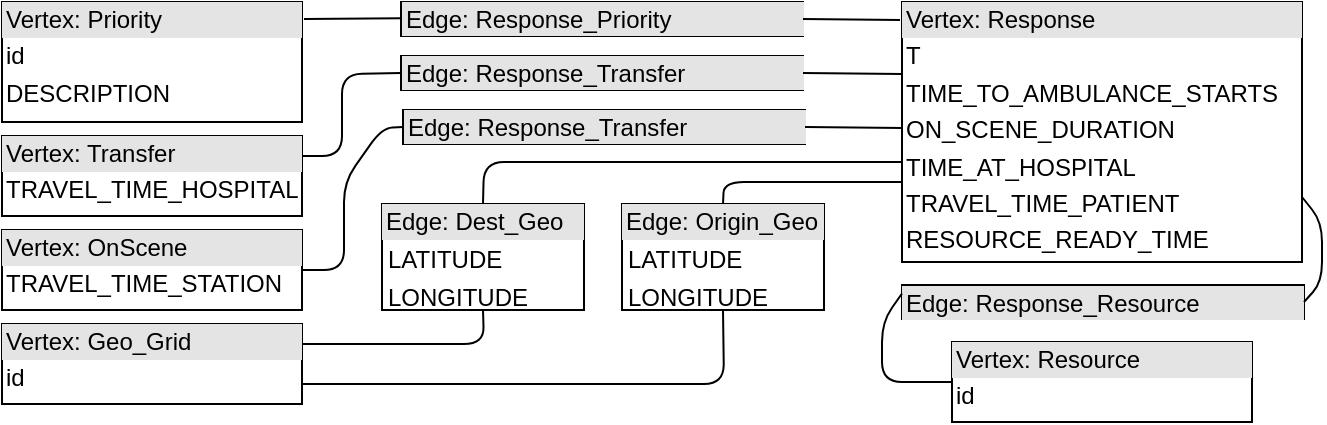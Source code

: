 <mxfile version="12.3.2" type="device" pages="1"><diagram id="NwQjBXzm_egFfH6iz95A" name="Page-1"><mxGraphModel dx="1102" dy="584" grid="1" gridSize="10" guides="1" tooltips="1" connect="1" arrows="1" fold="1" page="1" pageScale="1" pageWidth="850" pageHeight="1100" math="0" shadow="0"><root><mxCell id="0"/><mxCell id="1" parent="0"/><mxCell id="B0YwN70ELpUT9z8plQD4-1" value="&lt;div style=&quot;box-sizing: border-box ; width: 100% ; background: #e4e4e4 ; padding: 2px&quot;&gt;Vertex: Response&lt;/div&gt;&lt;table style=&quot;width: 100% ; font-size: 1em&quot; cellpadding=&quot;2&quot; cellspacing=&quot;0&quot;&gt;&lt;tbody&gt;&lt;tr&gt;&lt;td&gt;T&lt;/td&gt;&lt;/tr&gt;&lt;tr&gt;&lt;td&gt;TIME_TO_AMBULANCE_STARTS&lt;/td&gt;&lt;/tr&gt;&lt;tr&gt;&lt;td&gt;ON_SCENE_DURATION&lt;/td&gt;&lt;/tr&gt;&lt;tr&gt;&lt;td&gt;TIME_AT_HOSPITAL&lt;/td&gt;&lt;/tr&gt;&lt;tr&gt;&lt;td&gt;TRAVEL_TIME_PATIENT&lt;/td&gt;&lt;/tr&gt;&lt;tr&gt;&lt;td&gt;RESOURCE_READY_TIME&lt;/td&gt;&lt;/tr&gt;&lt;/tbody&gt;&lt;/table&gt;" style="verticalAlign=top;align=left;overflow=fill;html=1;" parent="1" vertex="1"><mxGeometry x="550" y="30" width="200" height="130" as="geometry"/></mxCell><mxCell id="B0YwN70ELpUT9z8plQD4-2" value="&lt;div style=&quot;box-sizing: border-box ; width: 100% ; background: #e4e4e4 ; padding: 2px&quot;&gt;Vertex: Priority&lt;/div&gt;&lt;table style=&quot;width: 100% ; font-size: 1em&quot; cellpadding=&quot;2&quot; cellspacing=&quot;0&quot;&gt;&lt;tbody&gt;&lt;tr&gt;&lt;td&gt;id&lt;/td&gt;&lt;/tr&gt;&lt;tr&gt;&lt;td&gt;DESCRIPTION&lt;/td&gt;&lt;/tr&gt;&lt;/tbody&gt;&lt;/table&gt;" style="verticalAlign=top;align=left;overflow=fill;html=1;" parent="1" vertex="1"><mxGeometry x="100" y="30" width="150" height="60" as="geometry"/></mxCell><mxCell id="B0YwN70ELpUT9z8plQD4-3" value="&lt;div style=&quot;box-sizing: border-box ; width: 100% ; background: #e4e4e4 ; padding: 2px&quot;&gt;Vertex: Transfer&lt;/div&gt;&lt;table style=&quot;width: 100% ; font-size: 1em&quot; cellpadding=&quot;2&quot; cellspacing=&quot;0&quot;&gt;&lt;tbody&gt;&lt;tr&gt;&lt;td&gt;TRAVEL_TIME_HOSPITAL&lt;/td&gt;&lt;/tr&gt;&lt;tr&gt;&lt;td&gt;&lt;/td&gt;&lt;/tr&gt;&lt;/tbody&gt;&lt;/table&gt;" style="verticalAlign=top;align=left;overflow=fill;html=1;" parent="1" vertex="1"><mxGeometry x="100" y="97" width="150" height="40" as="geometry"/></mxCell><mxCell id="B0YwN70ELpUT9z8plQD4-4" value="&lt;div style=&quot;box-sizing: border-box ; width: 100% ; background: #e4e4e4 ; padding: 2px&quot;&gt;Vertex: Resource&lt;/div&gt;&lt;table style=&quot;width: 100% ; font-size: 1em&quot; cellpadding=&quot;2&quot; cellspacing=&quot;0&quot;&gt;&lt;tbody&gt;&lt;tr&gt;&lt;td&gt;id&lt;/td&gt;&lt;/tr&gt;&lt;tr&gt;&lt;td&gt;&lt;/td&gt;&lt;/tr&gt;&lt;/tbody&gt;&lt;/table&gt;" style="verticalAlign=top;align=left;overflow=fill;html=1;" parent="1" vertex="1"><mxGeometry x="575" y="200" width="150" height="40" as="geometry"/></mxCell><mxCell id="B0YwN70ELpUT9z8plQD4-5" value="&lt;div style=&quot;box-sizing: border-box ; width: 100% ; background: #e4e4e4 ; padding: 2px&quot;&gt;Edge: Response_Priority&lt;/div&gt;&lt;table style=&quot;width: 100% ; font-size: 1em&quot; cellpadding=&quot;2&quot; cellspacing=&quot;0&quot;&gt;&lt;tbody&gt;&lt;/tbody&gt;&lt;/table&gt;" style="verticalAlign=top;align=left;overflow=fill;html=1;" parent="1" vertex="1"><mxGeometry x="299.5" y="30" width="201" height="17" as="geometry"/></mxCell><mxCell id="B0YwN70ELpUT9z8plQD4-6" value="&lt;div style=&quot;box-sizing: border-box ; width: 100% ; background: #e4e4e4 ; padding: 2px&quot;&gt;Edge: Response_Transfer&lt;/div&gt;&lt;table style=&quot;width: 100% ; font-size: 1em&quot; cellpadding=&quot;2&quot; cellspacing=&quot;0&quot;&gt;&lt;tbody&gt;&lt;/tbody&gt;&lt;/table&gt;" style="verticalAlign=top;align=left;overflow=fill;html=1;" parent="1" vertex="1"><mxGeometry x="299.5" y="57" width="201" height="17" as="geometry"/></mxCell><mxCell id="B0YwN70ELpUT9z8plQD4-7" value="&lt;div style=&quot;box-sizing: border-box ; width: 100% ; background: #e4e4e4 ; padding: 2px&quot;&gt;Edge: Response_Resource&lt;/div&gt;&lt;table style=&quot;width: 100% ; font-size: 1em&quot; cellpadding=&quot;2&quot; cellspacing=&quot;0&quot;&gt;&lt;tbody&gt;&lt;/tbody&gt;&lt;/table&gt;" style="verticalAlign=top;align=left;overflow=fill;html=1;" parent="1" vertex="1"><mxGeometry x="550" y="171.5" width="201" height="17" as="geometry"/></mxCell><mxCell id="B0YwN70ELpUT9z8plQD4-9" value="" style="endArrow=none;html=1;entryX=1;entryY=0.5;entryDx=0;entryDy=0;" parent="1" target="B0YwN70ELpUT9z8plQD4-5" edge="1"><mxGeometry width="50" height="50" relative="1" as="geometry"><mxPoint x="549" y="39" as="sourcePoint"/><mxPoint x="240" y="-211" as="targetPoint"/></mxGeometry></mxCell><mxCell id="B0YwN70ELpUT9z8plQD4-11" value="" style="endArrow=none;html=1;entryX=1;entryY=0.5;entryDx=0;entryDy=0;exitX=0;exitY=0.102;exitDx=0;exitDy=0;exitPerimeter=0;" parent="1" edge="1"><mxGeometry width="50" height="50" relative="1" as="geometry"><mxPoint x="300" y="38.074" as="sourcePoint"/><mxPoint x="251" y="38.5" as="targetPoint"/></mxGeometry></mxCell><mxCell id="B0YwN70ELpUT9z8plQD4-12" value="" style="endArrow=none;html=1;entryX=1;entryY=0.25;entryDx=0;entryDy=0;exitX=0;exitY=0.5;exitDx=0;exitDy=0;" parent="1" source="B0YwN70ELpUT9z8plQD4-6" target="B0YwN70ELpUT9z8plQD4-3" edge="1"><mxGeometry width="50" height="50" relative="1" as="geometry"><mxPoint x="299" y="80" as="sourcePoint"/><mxPoint x="250" y="123.5" as="targetPoint"/><Array as="points"><mxPoint x="270" y="66"/><mxPoint x="270" y="107"/></Array></mxGeometry></mxCell><mxCell id="B0YwN70ELpUT9z8plQD4-13" value="" style="endArrow=none;html=1;entryX=1;entryY=0.5;entryDx=0;entryDy=0;" parent="1" target="B0YwN70ELpUT9z8plQD4-6" edge="1"><mxGeometry width="50" height="50" relative="1" as="geometry"><mxPoint x="550" y="66" as="sourcePoint"/><mxPoint x="500.5" y="123" as="targetPoint"/><Array as="points"/></mxGeometry></mxCell><mxCell id="B0YwN70ELpUT9z8plQD4-14" value="" style="endArrow=none;html=1;entryX=1;entryY=0.5;entryDx=0;entryDy=0;exitX=1;exitY=0.75;exitDx=0;exitDy=0;" parent="1" source="B0YwN70ELpUT9z8plQD4-1" target="B0YwN70ELpUT9z8plQD4-7" edge="1"><mxGeometry width="50" height="50" relative="1" as="geometry"><mxPoint x="550" y="97" as="sourcePoint"/><mxPoint x="501" y="197.5" as="targetPoint"/><Array as="points"><mxPoint x="760" y="140"/><mxPoint x="760" y="170"/></Array></mxGeometry></mxCell><mxCell id="B0YwN70ELpUT9z8plQD4-15" value="" style="endArrow=none;html=1;entryX=0;entryY=0.5;entryDx=0;entryDy=0;exitX=0;exitY=0.25;exitDx=0;exitDy=0;" parent="1" source="B0YwN70ELpUT9z8plQD4-7" target="B0YwN70ELpUT9z8plQD4-4" edge="1"><mxGeometry width="50" height="50" relative="1" as="geometry"><mxPoint x="299" y="110" as="sourcePoint"/><mxPoint x="250" y="197.5" as="targetPoint"/><Array as="points"><mxPoint x="540" y="190"/><mxPoint x="540" y="220"/></Array></mxGeometry></mxCell><mxCell id="sWbEsTFLfwnGhe7P-afi-1" value="&lt;div style=&quot;box-sizing: border-box ; width: 100% ; background: #e4e4e4 ; padding: 2px&quot;&gt;Edge: Origin_Geo&lt;/div&gt;&lt;table&gt;&lt;tbody&gt;&lt;tr&gt;&lt;td&gt;LATITUDE&lt;/td&gt;&lt;/tr&gt;&lt;tr&gt;&lt;td&gt;LONGITUDE&lt;/td&gt;&lt;/tr&gt;&lt;/tbody&gt;&lt;/table&gt;&lt;table style=&quot;width: 100% ; font-size: 1em&quot; cellpadding=&quot;2&quot; cellspacing=&quot;0&quot;&gt;&lt;tbody&gt;&lt;/tbody&gt;&lt;/table&gt;" style="verticalAlign=top;align=left;overflow=fill;html=1;" parent="1" vertex="1"><mxGeometry x="410" y="131" width="101" height="53" as="geometry"/></mxCell><mxCell id="sWbEsTFLfwnGhe7P-afi-2" value="&lt;div style=&quot;box-sizing: border-box ; width: 100% ; background: #e4e4e4 ; padding: 2px&quot;&gt;Edge: Dest_Geo&lt;/div&gt;&lt;table&gt;&lt;tbody&gt;&lt;tr&gt;&lt;td&gt;LATITUDE&lt;/td&gt;&lt;/tr&gt;&lt;tr&gt;&lt;td&gt;LONGITUDE&lt;/td&gt;&lt;/tr&gt;&lt;/tbody&gt;&lt;/table&gt;&lt;table style=&quot;width: 100% ; font-size: 1em&quot; cellpadding=&quot;2&quot; cellspacing=&quot;0&quot;&gt;&lt;tbody&gt;&lt;/tbody&gt;&lt;/table&gt;" style="verticalAlign=top;align=left;overflow=fill;html=1;" parent="1" vertex="1"><mxGeometry x="290" y="131" width="101" height="53" as="geometry"/></mxCell><mxCell id="sWbEsTFLfwnGhe7P-afi-3" value="&lt;div style=&quot;box-sizing: border-box ; width: 100% ; background: #e4e4e4 ; padding: 2px&quot;&gt;Vertex: Geo_Grid&lt;/div&gt;&lt;table style=&quot;width: 100% ; font-size: 1em&quot; cellpadding=&quot;2&quot; cellspacing=&quot;0&quot;&gt;&lt;tbody&gt;&lt;tr&gt;&lt;td&gt;id&lt;/td&gt;&lt;/tr&gt;&lt;tr&gt;&lt;td&gt;&lt;/td&gt;&lt;/tr&gt;&lt;/tbody&gt;&lt;/table&gt;" style="verticalAlign=top;align=left;overflow=fill;html=1;" parent="1" vertex="1"><mxGeometry x="100" y="191" width="150" height="40" as="geometry"/></mxCell><mxCell id="sWbEsTFLfwnGhe7P-afi-5" value="" style="endArrow=none;html=1;entryX=0.5;entryY=0;entryDx=0;entryDy=0;" parent="1" target="sWbEsTFLfwnGhe7P-afi-2" edge="1"><mxGeometry width="50" height="50" relative="1" as="geometry"><mxPoint x="550" y="110" as="sourcePoint"/><mxPoint x="501" y="130" as="targetPoint"/><Array as="points"><mxPoint x="341" y="110"/></Array></mxGeometry></mxCell><mxCell id="sWbEsTFLfwnGhe7P-afi-6" value="" style="endArrow=none;html=1;entryX=1;entryY=0.75;entryDx=0;entryDy=0;exitX=0.5;exitY=1;exitDx=0;exitDy=0;" parent="1" source="sWbEsTFLfwnGhe7P-afi-1" target="sWbEsTFLfwnGhe7P-afi-3" edge="1"><mxGeometry width="50" height="50" relative="1" as="geometry"><mxPoint x="550" y="200.5" as="sourcePoint"/><mxPoint x="500.5" y="200" as="targetPoint"/><Array as="points"><mxPoint x="461" y="221"/></Array></mxGeometry></mxCell><mxCell id="sWbEsTFLfwnGhe7P-afi-8" value="" style="endArrow=none;html=1;entryX=1;entryY=0.25;entryDx=0;entryDy=0;exitX=0.5;exitY=1;exitDx=0;exitDy=0;" parent="1" source="sWbEsTFLfwnGhe7P-afi-2" target="sWbEsTFLfwnGhe7P-afi-3" edge="1"><mxGeometry width="50" height="50" relative="1" as="geometry"><mxPoint x="400" y="140" as="sourcePoint"/><mxPoint x="330.5" y="174" as="targetPoint"/><Array as="points"><mxPoint x="341" y="201"/></Array></mxGeometry></mxCell><mxCell id="sWbEsTFLfwnGhe7P-afi-11" value="" style="endArrow=none;html=1;entryX=0.5;entryY=0;entryDx=0;entryDy=0;" parent="1" target="sWbEsTFLfwnGhe7P-afi-1" edge="1"><mxGeometry width="50" height="50" relative="1" as="geometry"><mxPoint x="550" y="120" as="sourcePoint"/><mxPoint x="359.5" y="141" as="targetPoint"/><Array as="points"><mxPoint x="461" y="120"/></Array></mxGeometry></mxCell><mxCell id="wnKIrYfIcyUFf_fy-Ljd-1" value="&lt;div style=&quot;box-sizing: border-box ; width: 100% ; background: #e4e4e4 ; padding: 2px&quot;&gt;Vertex: OnScene&lt;/div&gt;&lt;table style=&quot;width: 100% ; font-size: 1em&quot; cellpadding=&quot;2&quot; cellspacing=&quot;0&quot;&gt;&lt;tbody&gt;&lt;tr&gt;&lt;td&gt;TRAVEL_TIME_STATION&lt;/td&gt;&lt;/tr&gt;&lt;tr&gt;&lt;td&gt;&lt;/td&gt;&lt;/tr&gt;&lt;/tbody&gt;&lt;/table&gt;" style="verticalAlign=top;align=left;overflow=fill;html=1;" parent="1" vertex="1"><mxGeometry x="100" y="144" width="150" height="40" as="geometry"/></mxCell><mxCell id="wnKIrYfIcyUFf_fy-Ljd-2" value="&lt;div style=&quot;box-sizing: border-box ; width: 100% ; background: #e4e4e4 ; padding: 2px&quot;&gt;Edge: Response_Transfer&lt;/div&gt;&lt;table style=&quot;width: 100% ; font-size: 1em&quot; cellpadding=&quot;2&quot; cellspacing=&quot;0&quot;&gt;&lt;tbody&gt;&lt;/tbody&gt;&lt;/table&gt;" style="verticalAlign=top;align=left;overflow=fill;html=1;" parent="1" vertex="1"><mxGeometry x="300.5" y="84" width="201" height="17" as="geometry"/></mxCell><mxCell id="wnKIrYfIcyUFf_fy-Ljd-3" value="" style="endArrow=none;html=1;entryX=1;entryY=0.5;entryDx=0;entryDy=0;exitX=0;exitY=0.5;exitDx=0;exitDy=0;" parent="1" source="wnKIrYfIcyUFf_fy-Ljd-2" target="wnKIrYfIcyUFf_fy-Ljd-1" edge="1"><mxGeometry width="50" height="50" relative="1" as="geometry"><mxPoint x="299.5" y="104" as="sourcePoint"/><mxPoint x="250.5" y="131" as="targetPoint"/><Array as="points"><mxPoint x="290" y="93"/><mxPoint x="271" y="120"/><mxPoint x="271" y="164"/></Array></mxGeometry></mxCell><mxCell id="wnKIrYfIcyUFf_fy-Ljd-4" value="" style="endArrow=none;html=1;entryX=1;entryY=0.5;entryDx=0;entryDy=0;" parent="1" target="wnKIrYfIcyUFf_fy-Ljd-2" edge="1"><mxGeometry width="50" height="50" relative="1" as="geometry"><mxPoint x="550.5" y="93" as="sourcePoint"/><mxPoint x="501" y="147" as="targetPoint"/><Array as="points"/></mxGeometry></mxCell></root></mxGraphModel></diagram></mxfile>